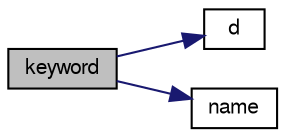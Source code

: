 digraph "keyword"
{
  bgcolor="transparent";
  edge [fontname="FreeSans",fontsize="10",labelfontname="FreeSans",labelfontsize="10"];
  node [fontname="FreeSans",fontsize="10",shape=record];
  rankdir="LR";
  Node38 [label="keyword",height=0.2,width=0.4,color="black", fillcolor="grey75", style="filled", fontcolor="black"];
  Node38 -> Node39 [color="midnightblue",fontsize="10",style="solid",fontname="FreeSans"];
  Node39 [label="d",height=0.2,width=0.4,color="black",URL="$a31934.html#a79ddb0165075bc1c7739cad3c6a4078f"];
  Node38 -> Node40 [color="midnightblue",fontsize="10",style="solid",fontname="FreeSans"];
  Node40 [label="name",height=0.2,width=0.4,color="black",URL="$a31934.html#acc80e00a8ac919288fb55bd14cc88bf6"];
}
